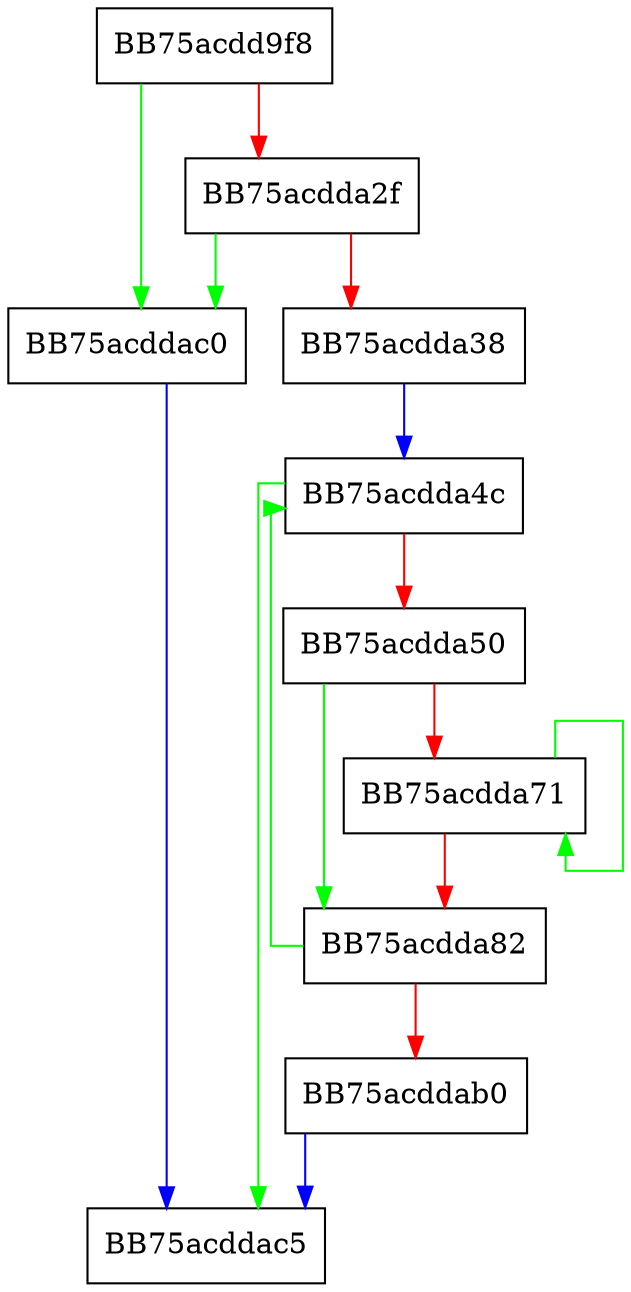 digraph WriteDataBuffered {
  node [shape="box"];
  graph [splines=ortho];
  BB75acdd9f8 -> BB75acddac0 [color="green"];
  BB75acdd9f8 -> BB75acdda2f [color="red"];
  BB75acdda2f -> BB75acddac0 [color="green"];
  BB75acdda2f -> BB75acdda38 [color="red"];
  BB75acdda38 -> BB75acdda4c [color="blue"];
  BB75acdda4c -> BB75acddac5 [color="green"];
  BB75acdda4c -> BB75acdda50 [color="red"];
  BB75acdda50 -> BB75acdda82 [color="green"];
  BB75acdda50 -> BB75acdda71 [color="red"];
  BB75acdda71 -> BB75acdda71 [color="green"];
  BB75acdda71 -> BB75acdda82 [color="red"];
  BB75acdda82 -> BB75acdda4c [color="green"];
  BB75acdda82 -> BB75acddab0 [color="red"];
  BB75acddab0 -> BB75acddac5 [color="blue"];
  BB75acddac0 -> BB75acddac5 [color="blue"];
}